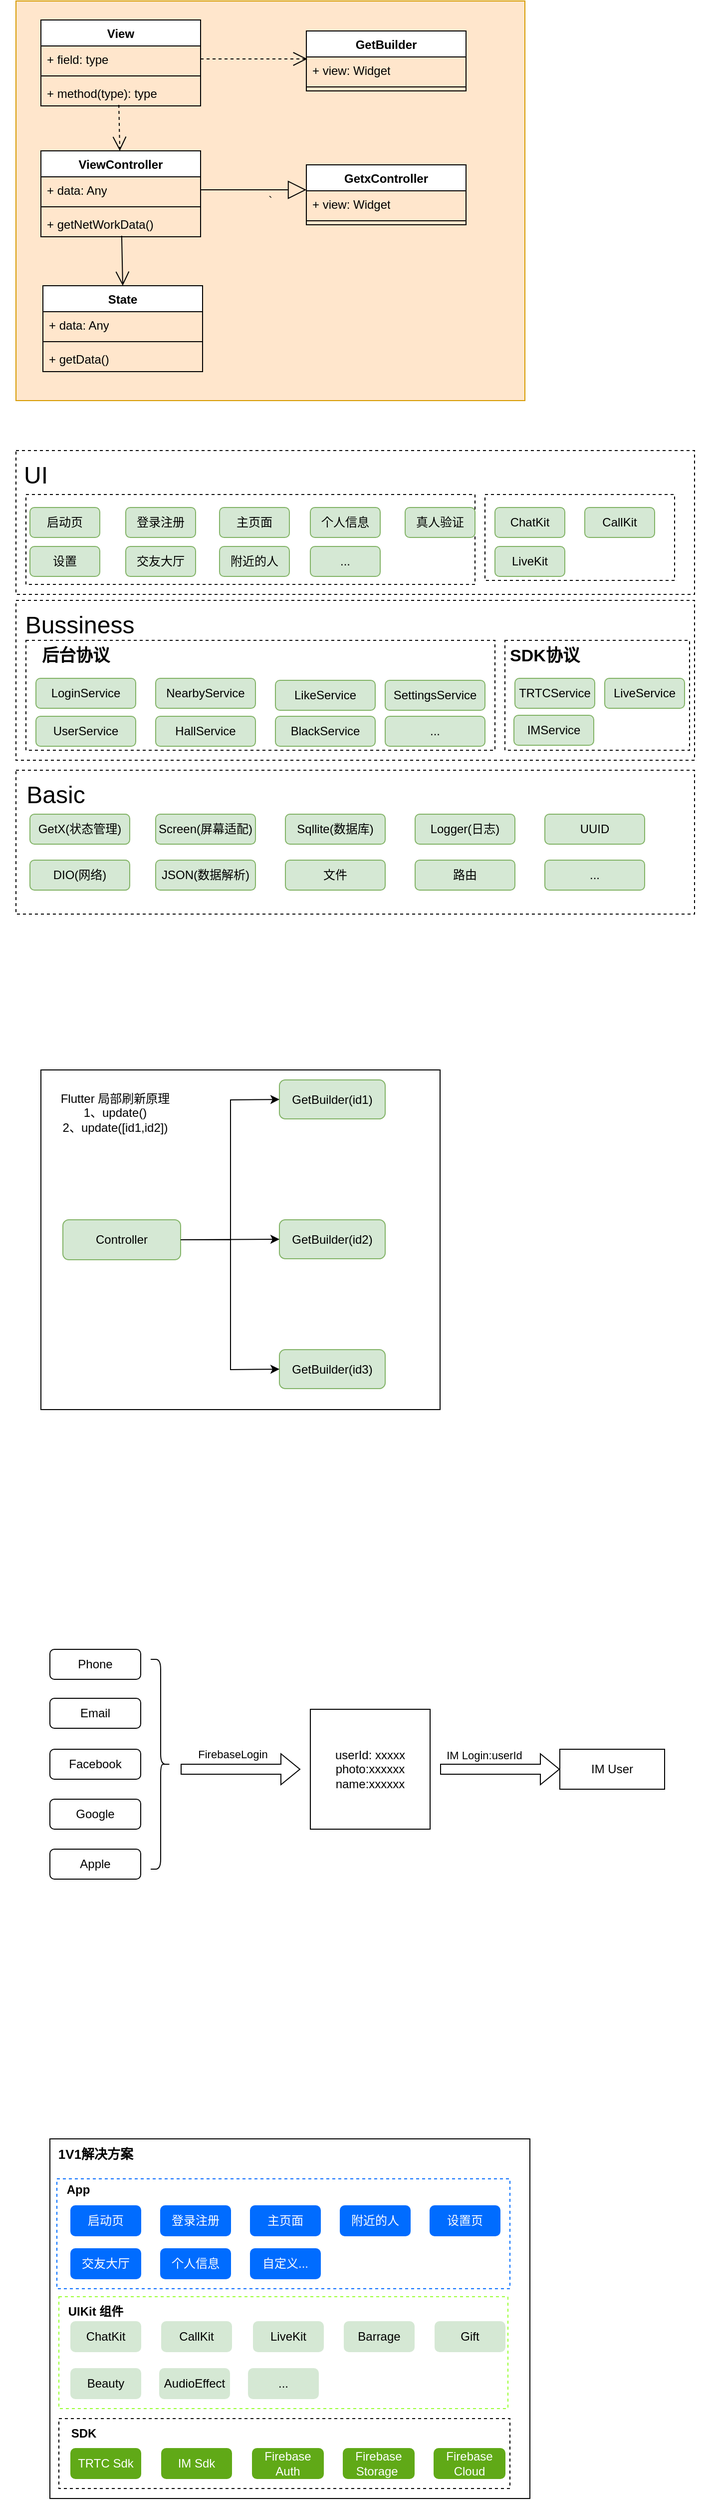 <mxfile version="24.0.7" type="github">
  <diagram name="第 1 页" id="dYHV9aIYxCr4mEEWxF15">
    <mxGraphModel dx="1221" dy="690" grid="1" gridSize="10" guides="1" tooltips="1" connect="1" arrows="1" fold="1" page="1" pageScale="1" pageWidth="827" pageHeight="1169" math="0" shadow="0">
      <root>
        <mxCell id="0" />
        <mxCell id="1" parent="0" />
        <mxCell id="099KRjCiuQgZv5K5y3jV-26" value="" style="rounded=0;whiteSpace=wrap;html=1;" vertex="1" parent="1">
          <mxGeometry x="89" y="2180" width="481" height="360" as="geometry" />
        </mxCell>
        <mxCell id="SYM0E-HI75lIcBUhI_Ia-8" value="" style="rounded=0;whiteSpace=wrap;html=1;" parent="1" vertex="1">
          <mxGeometry x="80" y="1110" width="400" height="340" as="geometry" />
        </mxCell>
        <mxCell id="zcVQtKgX9UZjlDBAPDre-44" value="`" style="rounded=0;whiteSpace=wrap;html=1;fillColor=#ffe6cc;strokeColor=#d79b00;" parent="1" vertex="1">
          <mxGeometry x="55" y="40" width="510" height="400" as="geometry" />
        </mxCell>
        <mxCell id="zcVQtKgX9UZjlDBAPDre-45" value="View" style="swimlane;fontStyle=1;align=center;verticalAlign=top;childLayout=stackLayout;horizontal=1;startSize=26;horizontalStack=0;resizeParent=1;resizeParentMax=0;resizeLast=0;collapsible=1;marginBottom=0;whiteSpace=wrap;html=1;" parent="1" vertex="1">
          <mxGeometry x="80" y="59" width="160" height="86" as="geometry" />
        </mxCell>
        <mxCell id="zcVQtKgX9UZjlDBAPDre-46" value="+ field: type" style="text;strokeColor=none;fillColor=none;align=left;verticalAlign=top;spacingLeft=4;spacingRight=4;overflow=hidden;rotatable=0;points=[[0,0.5],[1,0.5]];portConstraint=eastwest;whiteSpace=wrap;html=1;" parent="zcVQtKgX9UZjlDBAPDre-45" vertex="1">
          <mxGeometry y="26" width="160" height="26" as="geometry" />
        </mxCell>
        <mxCell id="zcVQtKgX9UZjlDBAPDre-47" value="" style="line;strokeWidth=1;fillColor=none;align=left;verticalAlign=middle;spacingTop=-1;spacingLeft=3;spacingRight=3;rotatable=0;labelPosition=right;points=[];portConstraint=eastwest;strokeColor=inherit;" parent="zcVQtKgX9UZjlDBAPDre-45" vertex="1">
          <mxGeometry y="52" width="160" height="8" as="geometry" />
        </mxCell>
        <mxCell id="zcVQtKgX9UZjlDBAPDre-48" value="+ method(type): type" style="text;strokeColor=none;fillColor=none;align=left;verticalAlign=top;spacingLeft=4;spacingRight=4;overflow=hidden;rotatable=0;points=[[0,0.5],[1,0.5]];portConstraint=eastwest;whiteSpace=wrap;html=1;" parent="zcVQtKgX9UZjlDBAPDre-45" vertex="1">
          <mxGeometry y="60" width="160" height="26" as="geometry" />
        </mxCell>
        <mxCell id="zcVQtKgX9UZjlDBAPDre-49" value="ViewController" style="swimlane;fontStyle=1;align=center;verticalAlign=top;childLayout=stackLayout;horizontal=1;startSize=26;horizontalStack=0;resizeParent=1;resizeParentMax=0;resizeLast=0;collapsible=1;marginBottom=0;whiteSpace=wrap;html=1;" parent="1" vertex="1">
          <mxGeometry x="80" y="190" width="160" height="86" as="geometry" />
        </mxCell>
        <mxCell id="zcVQtKgX9UZjlDBAPDre-50" value="+ data: Any" style="text;strokeColor=none;fillColor=none;align=left;verticalAlign=top;spacingLeft=4;spacingRight=4;overflow=hidden;rotatable=0;points=[[0,0.5],[1,0.5]];portConstraint=eastwest;whiteSpace=wrap;html=1;" parent="zcVQtKgX9UZjlDBAPDre-49" vertex="1">
          <mxGeometry y="26" width="160" height="26" as="geometry" />
        </mxCell>
        <mxCell id="zcVQtKgX9UZjlDBAPDre-51" value="" style="line;strokeWidth=1;fillColor=none;align=left;verticalAlign=middle;spacingTop=-1;spacingLeft=3;spacingRight=3;rotatable=0;labelPosition=right;points=[];portConstraint=eastwest;strokeColor=inherit;" parent="zcVQtKgX9UZjlDBAPDre-49" vertex="1">
          <mxGeometry y="52" width="160" height="8" as="geometry" />
        </mxCell>
        <mxCell id="zcVQtKgX9UZjlDBAPDre-52" value="+ getNetWorkData()" style="text;strokeColor=none;fillColor=none;align=left;verticalAlign=top;spacingLeft=4;spacingRight=4;overflow=hidden;rotatable=0;points=[[0,0.5],[1,0.5]];portConstraint=eastwest;whiteSpace=wrap;html=1;" parent="zcVQtKgX9UZjlDBAPDre-49" vertex="1">
          <mxGeometry y="60" width="160" height="26" as="geometry" />
        </mxCell>
        <mxCell id="zcVQtKgX9UZjlDBAPDre-62" value="" style="endArrow=block;endSize=16;endFill=0;html=1;rounded=0;exitX=1;exitY=0.5;exitDx=0;exitDy=0;entryX=0;entryY=-0.038;entryDx=0;entryDy=0;entryPerimeter=0;" parent="1" source="zcVQtKgX9UZjlDBAPDre-50" target="zcVQtKgX9UZjlDBAPDre-68" edge="1">
          <mxGeometry width="160" relative="1" as="geometry">
            <mxPoint x="166" y="210" as="sourcePoint" />
            <mxPoint x="351.04" y="228.012" as="targetPoint" />
          </mxGeometry>
        </mxCell>
        <mxCell id="zcVQtKgX9UZjlDBAPDre-63" value="" style="endArrow=open;endSize=12;dashed=1;html=1;rounded=0;exitX=1;exitY=0.5;exitDx=0;exitDy=0;entryX=0.006;entryY=0.077;entryDx=0;entryDy=0;entryPerimeter=0;" parent="1" source="zcVQtKgX9UZjlDBAPDre-46" target="zcVQtKgX9UZjlDBAPDre-65" edge="1">
          <mxGeometry width="160" relative="1" as="geometry">
            <mxPoint x="216" y="220" as="sourcePoint" />
            <mxPoint x="346" y="100" as="targetPoint" />
          </mxGeometry>
        </mxCell>
        <mxCell id="zcVQtKgX9UZjlDBAPDre-64" value="GetBuilder" style="swimlane;fontStyle=1;align=center;verticalAlign=top;childLayout=stackLayout;horizontal=1;startSize=26;horizontalStack=0;resizeParent=1;resizeParentMax=0;resizeLast=0;collapsible=1;marginBottom=0;whiteSpace=wrap;html=1;" parent="1" vertex="1">
          <mxGeometry x="346" y="70" width="160" height="60" as="geometry" />
        </mxCell>
        <mxCell id="zcVQtKgX9UZjlDBAPDre-65" value="+ view: Widget" style="text;strokeColor=none;fillColor=none;align=left;verticalAlign=top;spacingLeft=4;spacingRight=4;overflow=hidden;rotatable=0;points=[[0,0.5],[1,0.5]];portConstraint=eastwest;whiteSpace=wrap;html=1;" parent="zcVQtKgX9UZjlDBAPDre-64" vertex="1">
          <mxGeometry y="26" width="160" height="26" as="geometry" />
        </mxCell>
        <mxCell id="zcVQtKgX9UZjlDBAPDre-66" value="" style="line;strokeWidth=1;fillColor=none;align=left;verticalAlign=middle;spacingTop=-1;spacingLeft=3;spacingRight=3;rotatable=0;labelPosition=right;points=[];portConstraint=eastwest;strokeColor=inherit;" parent="zcVQtKgX9UZjlDBAPDre-64" vertex="1">
          <mxGeometry y="52" width="160" height="8" as="geometry" />
        </mxCell>
        <mxCell id="zcVQtKgX9UZjlDBAPDre-67" value="GetxController" style="swimlane;fontStyle=1;align=center;verticalAlign=top;childLayout=stackLayout;horizontal=1;startSize=26;horizontalStack=0;resizeParent=1;resizeParentMax=0;resizeLast=0;collapsible=1;marginBottom=0;whiteSpace=wrap;html=1;" parent="1" vertex="1">
          <mxGeometry x="346" y="204" width="160" height="60" as="geometry" />
        </mxCell>
        <mxCell id="zcVQtKgX9UZjlDBAPDre-68" value="+ view: Widget" style="text;strokeColor=none;fillColor=none;align=left;verticalAlign=top;spacingLeft=4;spacingRight=4;overflow=hidden;rotatable=0;points=[[0,0.5],[1,0.5]];portConstraint=eastwest;whiteSpace=wrap;html=1;" parent="zcVQtKgX9UZjlDBAPDre-67" vertex="1">
          <mxGeometry y="26" width="160" height="26" as="geometry" />
        </mxCell>
        <mxCell id="zcVQtKgX9UZjlDBAPDre-69" value="" style="line;strokeWidth=1;fillColor=none;align=left;verticalAlign=middle;spacingTop=-1;spacingLeft=3;spacingRight=3;rotatable=0;labelPosition=right;points=[];portConstraint=eastwest;strokeColor=inherit;" parent="zcVQtKgX9UZjlDBAPDre-67" vertex="1">
          <mxGeometry y="52" width="160" height="8" as="geometry" />
        </mxCell>
        <mxCell id="zcVQtKgX9UZjlDBAPDre-85" value="" style="endArrow=open;endSize=12;dashed=1;html=1;rounded=0;exitX=0.488;exitY=0.962;exitDx=0;exitDy=0;exitPerimeter=0;" parent="1" source="zcVQtKgX9UZjlDBAPDre-48" target="zcVQtKgX9UZjlDBAPDre-49" edge="1">
          <mxGeometry width="160" relative="1" as="geometry">
            <mxPoint x="426" y="130" as="sourcePoint" />
            <mxPoint x="426" y="204" as="targetPoint" />
          </mxGeometry>
        </mxCell>
        <mxCell id="zcVQtKgX9UZjlDBAPDre-87" value="State" style="swimlane;fontStyle=1;align=center;verticalAlign=top;childLayout=stackLayout;horizontal=1;startSize=26;horizontalStack=0;resizeParent=1;resizeParentMax=0;resizeLast=0;collapsible=1;marginBottom=0;whiteSpace=wrap;html=1;" parent="1" vertex="1">
          <mxGeometry x="82" y="325" width="160" height="86" as="geometry" />
        </mxCell>
        <mxCell id="zcVQtKgX9UZjlDBAPDre-88" value="+ data: Any" style="text;strokeColor=none;fillColor=none;align=left;verticalAlign=top;spacingLeft=4;spacingRight=4;overflow=hidden;rotatable=0;points=[[0,0.5],[1,0.5]];portConstraint=eastwest;whiteSpace=wrap;html=1;" parent="zcVQtKgX9UZjlDBAPDre-87" vertex="1">
          <mxGeometry y="26" width="160" height="26" as="geometry" />
        </mxCell>
        <mxCell id="zcVQtKgX9UZjlDBAPDre-89" value="" style="line;strokeWidth=1;fillColor=none;align=left;verticalAlign=middle;spacingTop=-1;spacingLeft=3;spacingRight=3;rotatable=0;labelPosition=right;points=[];portConstraint=eastwest;strokeColor=inherit;" parent="zcVQtKgX9UZjlDBAPDre-87" vertex="1">
          <mxGeometry y="52" width="160" height="8" as="geometry" />
        </mxCell>
        <mxCell id="zcVQtKgX9UZjlDBAPDre-90" value="+ getData()" style="text;strokeColor=none;fillColor=none;align=left;verticalAlign=top;spacingLeft=4;spacingRight=4;overflow=hidden;rotatable=0;points=[[0,0.5],[1,0.5]];portConstraint=eastwest;whiteSpace=wrap;html=1;" parent="zcVQtKgX9UZjlDBAPDre-87" vertex="1">
          <mxGeometry y="60" width="160" height="26" as="geometry" />
        </mxCell>
        <mxCell id="zcVQtKgX9UZjlDBAPDre-91" value="" style="endArrow=open;endFill=1;endSize=12;html=1;rounded=0;entryX=0.5;entryY=0;entryDx=0;entryDy=0;exitX=0.506;exitY=0.962;exitDx=0;exitDy=0;exitPerimeter=0;" parent="1" source="zcVQtKgX9UZjlDBAPDre-52" target="zcVQtKgX9UZjlDBAPDre-87" edge="1">
          <mxGeometry width="160" relative="1" as="geometry">
            <mxPoint x="156" y="270" as="sourcePoint" />
            <mxPoint x="486" y="310" as="targetPoint" />
          </mxGeometry>
        </mxCell>
        <mxCell id="TLJ9EzLj0LAoUCGloaJC-1" value="" style="rounded=0;whiteSpace=wrap;html=1;dashed=1;strokeColor=#FFFFFF;" parent="1" vertex="1">
          <mxGeometry x="40" y="465" width="710" height="510" as="geometry" />
        </mxCell>
        <mxCell id="TLJ9EzLj0LAoUCGloaJC-3" value="" style="rounded=0;whiteSpace=wrap;html=1;dashed=1;" parent="1" vertex="1">
          <mxGeometry x="55" y="810" width="680" height="144" as="geometry" />
        </mxCell>
        <mxCell id="TLJ9EzLj0LAoUCGloaJC-4" value="&lt;font style=&quot;font-size: 24px;&quot;&gt;Basic&lt;/font&gt;" style="text;html=1;strokeColor=none;fillColor=none;align=center;verticalAlign=middle;whiteSpace=wrap;rounded=0;" parent="1" vertex="1">
          <mxGeometry x="65" y="820" width="60" height="30" as="geometry" />
        </mxCell>
        <mxCell id="TLJ9EzLj0LAoUCGloaJC-6" value="" style="rounded=0;whiteSpace=wrap;html=1;dashed=1;" parent="1" vertex="1">
          <mxGeometry x="55" y="640" width="680" height="160" as="geometry" />
        </mxCell>
        <mxCell id="TLJ9EzLj0LAoUCGloaJC-7" value="&lt;font style=&quot;font-size: 24px;&quot;&gt;Bussiness&lt;/font&gt;" style="text;html=1;strokeColor=none;fillColor=none;align=center;verticalAlign=middle;whiteSpace=wrap;rounded=0;" parent="1" vertex="1">
          <mxGeometry x="89" y="650" width="60" height="30" as="geometry" />
        </mxCell>
        <mxCell id="TLJ9EzLj0LAoUCGloaJC-8" value="" style="rounded=0;whiteSpace=wrap;html=1;dashed=1;" parent="1" vertex="1">
          <mxGeometry x="55" y="490" width="680" height="144" as="geometry" />
        </mxCell>
        <mxCell id="TLJ9EzLj0LAoUCGloaJC-10" value="&lt;font style=&quot;font-size: 24px;&quot;&gt;UI&lt;/font&gt;" style="text;html=1;strokeColor=none;fillColor=none;align=center;verticalAlign=middle;whiteSpace=wrap;rounded=0;" parent="1" vertex="1">
          <mxGeometry x="45" y="500" width="60" height="30" as="geometry" />
        </mxCell>
        <mxCell id="TLJ9EzLj0LAoUCGloaJC-12" value="GetX(状态管理)" style="rounded=1;whiteSpace=wrap;html=1;fillColor=#d5e8d4;strokeColor=#82b366;" parent="1" vertex="1">
          <mxGeometry x="69" y="854" width="100" height="30" as="geometry" />
        </mxCell>
        <mxCell id="TLJ9EzLj0LAoUCGloaJC-13" value="DIO(网络)" style="rounded=1;whiteSpace=wrap;html=1;fillColor=#d5e8d4;strokeColor=#82b366;" parent="1" vertex="1">
          <mxGeometry x="69" y="900" width="100" height="30" as="geometry" />
        </mxCell>
        <mxCell id="TLJ9EzLj0LAoUCGloaJC-14" value="JSON(数据解析)" style="rounded=1;whiteSpace=wrap;html=1;fillColor=#d5e8d4;strokeColor=#82b366;" parent="1" vertex="1">
          <mxGeometry x="195" y="900" width="100" height="30" as="geometry" />
        </mxCell>
        <mxCell id="TLJ9EzLj0LAoUCGloaJC-15" value="Screen(屏幕适配)" style="rounded=1;whiteSpace=wrap;html=1;fillColor=#d5e8d4;strokeColor=#82b366;" parent="1" vertex="1">
          <mxGeometry x="195" y="854" width="100" height="30" as="geometry" />
        </mxCell>
        <mxCell id="TLJ9EzLj0LAoUCGloaJC-16" value="" style="rounded=0;whiteSpace=wrap;html=1;dashed=1;" parent="1" vertex="1">
          <mxGeometry x="65" y="534" width="450" height="90" as="geometry" />
        </mxCell>
        <mxCell id="TLJ9EzLj0LAoUCGloaJC-17" value="" style="rounded=0;whiteSpace=wrap;html=1;dashed=1;" parent="1" vertex="1">
          <mxGeometry x="525" y="534" width="190" height="86" as="geometry" />
        </mxCell>
        <mxCell id="TLJ9EzLj0LAoUCGloaJC-18" value="文件" style="rounded=1;whiteSpace=wrap;html=1;fillColor=#d5e8d4;strokeColor=#82b366;" parent="1" vertex="1">
          <mxGeometry x="325" y="900" width="100" height="30" as="geometry" />
        </mxCell>
        <mxCell id="TLJ9EzLj0LAoUCGloaJC-19" value="Sqllite(数据库)" style="rounded=1;whiteSpace=wrap;html=1;fillColor=#d5e8d4;strokeColor=#82b366;" parent="1" vertex="1">
          <mxGeometry x="325" y="854" width="100" height="30" as="geometry" />
        </mxCell>
        <mxCell id="TLJ9EzLj0LAoUCGloaJC-20" value="Logger(日志)" style="rounded=1;whiteSpace=wrap;html=1;fillColor=#d5e8d4;strokeColor=#82b366;" parent="1" vertex="1">
          <mxGeometry x="455" y="854" width="100" height="30" as="geometry" />
        </mxCell>
        <mxCell id="TLJ9EzLj0LAoUCGloaJC-23" value="路由" style="rounded=1;whiteSpace=wrap;html=1;fillColor=#d5e8d4;strokeColor=#82b366;" parent="1" vertex="1">
          <mxGeometry x="455" y="900" width="100" height="30" as="geometry" />
        </mxCell>
        <mxCell id="TLJ9EzLj0LAoUCGloaJC-24" value="UUID" style="rounded=1;whiteSpace=wrap;html=1;fillColor=#d5e8d4;strokeColor=#82b366;" parent="1" vertex="1">
          <mxGeometry x="585" y="854" width="100" height="30" as="geometry" />
        </mxCell>
        <mxCell id="TLJ9EzLj0LAoUCGloaJC-25" value="..." style="rounded=1;whiteSpace=wrap;html=1;fillColor=#d5e8d4;strokeColor=#82b366;" parent="1" vertex="1">
          <mxGeometry x="585" y="900" width="100" height="30" as="geometry" />
        </mxCell>
        <mxCell id="TLJ9EzLj0LAoUCGloaJC-29" value="" style="rounded=0;whiteSpace=wrap;html=1;dashed=1;" parent="1" vertex="1">
          <mxGeometry x="65" y="680" width="470" height="110" as="geometry" />
        </mxCell>
        <mxCell id="TLJ9EzLj0LAoUCGloaJC-26" value="LoginService" style="rounded=1;whiteSpace=wrap;html=1;fillColor=#d5e8d4;strokeColor=#82b366;" parent="1" vertex="1">
          <mxGeometry x="75" y="718" width="100" height="30" as="geometry" />
        </mxCell>
        <mxCell id="TLJ9EzLj0LAoUCGloaJC-27" value="UserService" style="rounded=1;whiteSpace=wrap;html=1;fillColor=#d5e8d4;strokeColor=#82b366;" parent="1" vertex="1">
          <mxGeometry x="75" y="756" width="100" height="30" as="geometry" />
        </mxCell>
        <mxCell id="TLJ9EzLj0LAoUCGloaJC-28" value="NearbyService" style="rounded=1;whiteSpace=wrap;html=1;fillColor=#d5e8d4;strokeColor=#82b366;" parent="1" vertex="1">
          <mxGeometry x="195" y="718" width="100" height="30" as="geometry" />
        </mxCell>
        <mxCell id="TLJ9EzLj0LAoUCGloaJC-30" value="&lt;span style=&quot;font-size: 17px;&quot;&gt;后台协议&lt;/span&gt;" style="text;html=1;strokeColor=none;fillColor=none;align=center;verticalAlign=middle;whiteSpace=wrap;rounded=0;fontSize=17;fontStyle=1" parent="1" vertex="1">
          <mxGeometry x="65" y="681" width="100" height="30" as="geometry" />
        </mxCell>
        <mxCell id="TLJ9EzLj0LAoUCGloaJC-32" value="HallService" style="rounded=1;whiteSpace=wrap;html=1;fillColor=#d5e8d4;strokeColor=#82b366;" parent="1" vertex="1">
          <mxGeometry x="195" y="756" width="100" height="30" as="geometry" />
        </mxCell>
        <mxCell id="TLJ9EzLj0LAoUCGloaJC-33" value="LikeService" style="rounded=1;whiteSpace=wrap;html=1;fillColor=#d5e8d4;strokeColor=#82b366;" parent="1" vertex="1">
          <mxGeometry x="315" y="720" width="100" height="30" as="geometry" />
        </mxCell>
        <mxCell id="TLJ9EzLj0LAoUCGloaJC-34" value="BlackService" style="rounded=1;whiteSpace=wrap;html=1;fillColor=#d5e8d4;strokeColor=#82b366;" parent="1" vertex="1">
          <mxGeometry x="315" y="756" width="100" height="30" as="geometry" />
        </mxCell>
        <mxCell id="TLJ9EzLj0LAoUCGloaJC-35" value="SettingsService" style="rounded=1;whiteSpace=wrap;html=1;fillColor=#d5e8d4;strokeColor=#82b366;" parent="1" vertex="1">
          <mxGeometry x="425" y="720" width="100" height="30" as="geometry" />
        </mxCell>
        <mxCell id="TLJ9EzLj0LAoUCGloaJC-36" value="..." style="rounded=1;whiteSpace=wrap;html=1;fillColor=#d5e8d4;strokeColor=#82b366;" parent="1" vertex="1">
          <mxGeometry x="425" y="756" width="100" height="30" as="geometry" />
        </mxCell>
        <mxCell id="TLJ9EzLj0LAoUCGloaJC-37" value="" style="rounded=0;whiteSpace=wrap;html=1;dashed=1;" parent="1" vertex="1">
          <mxGeometry x="545" y="680" width="185" height="110" as="geometry" />
        </mxCell>
        <mxCell id="TLJ9EzLj0LAoUCGloaJC-41" value="TRTCService" style="rounded=1;whiteSpace=wrap;html=1;fillColor=#d5e8d4;strokeColor=#82b366;" parent="1" vertex="1">
          <mxGeometry x="555" y="718" width="80" height="30" as="geometry" />
        </mxCell>
        <mxCell id="TLJ9EzLj0LAoUCGloaJC-42" value="IMService" style="rounded=1;whiteSpace=wrap;html=1;fillColor=#d5e8d4;strokeColor=#82b366;" parent="1" vertex="1">
          <mxGeometry x="554" y="755" width="80" height="30" as="geometry" />
        </mxCell>
        <mxCell id="TLJ9EzLj0LAoUCGloaJC-44" value="LiveService" style="rounded=1;whiteSpace=wrap;html=1;fillColor=#d5e8d4;strokeColor=#82b366;" parent="1" vertex="1">
          <mxGeometry x="645" y="718" width="80" height="30" as="geometry" />
        </mxCell>
        <mxCell id="TLJ9EzLj0LAoUCGloaJC-45" value="&lt;span style=&quot;font-size: 17px;&quot;&gt;SDK协议&lt;/span&gt;" style="text;html=1;strokeColor=none;fillColor=none;align=center;verticalAlign=middle;whiteSpace=wrap;rounded=0;fontSize=17;fontStyle=1" parent="1" vertex="1">
          <mxGeometry x="535" y="681" width="100" height="30" as="geometry" />
        </mxCell>
        <mxCell id="TLJ9EzLj0LAoUCGloaJC-46" value="登录注册" style="rounded=1;whiteSpace=wrap;html=1;fillColor=#d5e8d4;strokeColor=#82b366;" parent="1" vertex="1">
          <mxGeometry x="165" y="547" width="70" height="30" as="geometry" />
        </mxCell>
        <mxCell id="TLJ9EzLj0LAoUCGloaJC-47" value="启动页" style="rounded=1;whiteSpace=wrap;html=1;fillColor=#d5e8d4;strokeColor=#82b366;" parent="1" vertex="1">
          <mxGeometry x="69" y="547" width="70" height="30" as="geometry" />
        </mxCell>
        <mxCell id="TLJ9EzLj0LAoUCGloaJC-48" value="个人信息" style="rounded=1;whiteSpace=wrap;html=1;fillColor=#d5e8d4;strokeColor=#82b366;" parent="1" vertex="1">
          <mxGeometry x="350" y="547" width="70" height="30" as="geometry" />
        </mxCell>
        <mxCell id="TLJ9EzLj0LAoUCGloaJC-49" value="设置" style="rounded=1;whiteSpace=wrap;html=1;fillColor=#d5e8d4;strokeColor=#82b366;" parent="1" vertex="1">
          <mxGeometry x="69" y="586" width="70" height="30" as="geometry" />
        </mxCell>
        <mxCell id="TLJ9EzLj0LAoUCGloaJC-50" value="交友大厅" style="rounded=1;whiteSpace=wrap;html=1;fillColor=#d5e8d4;strokeColor=#82b366;" parent="1" vertex="1">
          <mxGeometry x="165" y="586" width="70" height="30" as="geometry" />
        </mxCell>
        <mxCell id="TLJ9EzLj0LAoUCGloaJC-51" value="主页面" style="rounded=1;whiteSpace=wrap;html=1;fillColor=#d5e8d4;strokeColor=#82b366;" parent="1" vertex="1">
          <mxGeometry x="259" y="547" width="70" height="30" as="geometry" />
        </mxCell>
        <mxCell id="TLJ9EzLj0LAoUCGloaJC-53" value="附近的人" style="rounded=1;whiteSpace=wrap;html=1;fillColor=#d5e8d4;strokeColor=#82b366;" parent="1" vertex="1">
          <mxGeometry x="259" y="586" width="70" height="30" as="geometry" />
        </mxCell>
        <mxCell id="TLJ9EzLj0LAoUCGloaJC-54" value="真人验证" style="rounded=1;whiteSpace=wrap;html=1;fillColor=#d5e8d4;strokeColor=#82b366;" parent="1" vertex="1">
          <mxGeometry x="445" y="547" width="70" height="30" as="geometry" />
        </mxCell>
        <mxCell id="TLJ9EzLj0LAoUCGloaJC-55" value="..." style="rounded=1;whiteSpace=wrap;html=1;fillColor=#d5e8d4;strokeColor=#82b366;" parent="1" vertex="1">
          <mxGeometry x="350" y="586" width="70" height="30" as="geometry" />
        </mxCell>
        <mxCell id="TLJ9EzLj0LAoUCGloaJC-56" value="ChatKit" style="rounded=1;whiteSpace=wrap;html=1;fillColor=#d5e8d4;strokeColor=#82b366;" parent="1" vertex="1">
          <mxGeometry x="535" y="547" width="70" height="30" as="geometry" />
        </mxCell>
        <mxCell id="TLJ9EzLj0LAoUCGloaJC-57" value="CallKit" style="rounded=1;whiteSpace=wrap;html=1;fillColor=#d5e8d4;strokeColor=#82b366;" parent="1" vertex="1">
          <mxGeometry x="625" y="547" width="70" height="30" as="geometry" />
        </mxCell>
        <mxCell id="TLJ9EzLj0LAoUCGloaJC-59" value="LiveKit" style="rounded=1;whiteSpace=wrap;html=1;fillColor=#d5e8d4;strokeColor=#82b366;" parent="1" vertex="1">
          <mxGeometry x="535" y="586" width="70" height="30" as="geometry" />
        </mxCell>
        <mxCell id="SYM0E-HI75lIcBUhI_Ia-1" value="Controller" style="rounded=1;whiteSpace=wrap;html=1;fillColor=#d5e8d4;strokeColor=#82b366;" parent="1" vertex="1">
          <mxGeometry x="102" y="1260" width="118" height="40" as="geometry" />
        </mxCell>
        <mxCell id="SYM0E-HI75lIcBUhI_Ia-2" value="GetBuilder(id1)" style="rounded=1;whiteSpace=wrap;html=1;fillColor=#d5e8d4;strokeColor=#82b366;" parent="1" vertex="1">
          <mxGeometry x="319" y="1120" width="106" height="39" as="geometry" />
        </mxCell>
        <mxCell id="SYM0E-HI75lIcBUhI_Ia-3" value="GetBuilder(id2)" style="rounded=1;whiteSpace=wrap;html=1;fillColor=#d5e8d4;strokeColor=#82b366;" parent="1" vertex="1">
          <mxGeometry x="319" y="1260" width="106" height="39" as="geometry" />
        </mxCell>
        <mxCell id="SYM0E-HI75lIcBUhI_Ia-4" value="GetBuilder(id3)" style="rounded=1;whiteSpace=wrap;html=1;fillColor=#d5e8d4;strokeColor=#82b366;" parent="1" vertex="1">
          <mxGeometry x="319" y="1390" width="106" height="39" as="geometry" />
        </mxCell>
        <mxCell id="SYM0E-HI75lIcBUhI_Ia-5" value="" style="endArrow=classic;html=1;rounded=0;exitX=1;exitY=0.5;exitDx=0;exitDy=0;entryX=0;entryY=0.5;entryDx=0;entryDy=0;" parent="1" source="SYM0E-HI75lIcBUhI_Ia-1" target="SYM0E-HI75lIcBUhI_Ia-3" edge="1">
          <mxGeometry width="50" height="50" relative="1" as="geometry">
            <mxPoint x="390" y="1430" as="sourcePoint" />
            <mxPoint x="440" y="1380" as="targetPoint" />
          </mxGeometry>
        </mxCell>
        <mxCell id="SYM0E-HI75lIcBUhI_Ia-6" value="" style="endArrow=classic;html=1;rounded=0;exitX=1;exitY=0.5;exitDx=0;exitDy=0;entryX=0;entryY=0.5;entryDx=0;entryDy=0;" parent="1" source="SYM0E-HI75lIcBUhI_Ia-1" target="SYM0E-HI75lIcBUhI_Ia-2" edge="1">
          <mxGeometry width="50" height="50" relative="1" as="geometry">
            <mxPoint x="390" y="1430" as="sourcePoint" />
            <mxPoint x="440" y="1380" as="targetPoint" />
            <Array as="points">
              <mxPoint x="270" y="1280" />
              <mxPoint x="270" y="1140" />
            </Array>
          </mxGeometry>
        </mxCell>
        <mxCell id="SYM0E-HI75lIcBUhI_Ia-7" value="" style="endArrow=classic;html=1;rounded=0;exitX=1;exitY=0.5;exitDx=0;exitDy=0;entryX=0;entryY=0.5;entryDx=0;entryDy=0;" parent="1" source="SYM0E-HI75lIcBUhI_Ia-1" target="SYM0E-HI75lIcBUhI_Ia-4" edge="1">
          <mxGeometry width="50" height="50" relative="1" as="geometry">
            <mxPoint x="390" y="1430" as="sourcePoint" />
            <mxPoint x="440" y="1380" as="targetPoint" />
            <Array as="points">
              <mxPoint x="270" y="1280" />
              <mxPoint x="270" y="1410" />
            </Array>
          </mxGeometry>
        </mxCell>
        <mxCell id="SYM0E-HI75lIcBUhI_Ia-9" value="Flutter 局部刷新原理&lt;br&gt;1、update()&lt;br&gt;2、update([id1,id2])" style="text;html=1;strokeColor=none;fillColor=none;align=center;verticalAlign=middle;whiteSpace=wrap;rounded=0;" parent="1" vertex="1">
          <mxGeometry x="82" y="1120" width="145" height="65.5" as="geometry" />
        </mxCell>
        <mxCell id="neQ2aIgq4aiJoQgR_U-S-2" value="Phone" style="rounded=1;whiteSpace=wrap;html=1;" parent="1" vertex="1">
          <mxGeometry x="89" y="1690" width="91" height="30" as="geometry" />
        </mxCell>
        <mxCell id="neQ2aIgq4aiJoQgR_U-S-3" value="Email" style="rounded=1;whiteSpace=wrap;html=1;" parent="1" vertex="1">
          <mxGeometry x="89" y="1739" width="91" height="30" as="geometry" />
        </mxCell>
        <mxCell id="neQ2aIgq4aiJoQgR_U-S-4" value="Facebook" style="rounded=1;whiteSpace=wrap;html=1;" parent="1" vertex="1">
          <mxGeometry x="89" y="1790" width="91" height="30" as="geometry" />
        </mxCell>
        <mxCell id="neQ2aIgq4aiJoQgR_U-S-5" value="Google" style="rounded=1;whiteSpace=wrap;html=1;" parent="1" vertex="1">
          <mxGeometry x="89" y="1840" width="91" height="30" as="geometry" />
        </mxCell>
        <mxCell id="neQ2aIgq4aiJoQgR_U-S-6" value="Apple" style="rounded=1;whiteSpace=wrap;html=1;" parent="1" vertex="1">
          <mxGeometry x="89" y="1890" width="91" height="30" as="geometry" />
        </mxCell>
        <mxCell id="neQ2aIgq4aiJoQgR_U-S-8" value="" style="shape=curlyBracket;whiteSpace=wrap;html=1;rounded=1;flipH=1;labelPosition=right;verticalLabelPosition=middle;align=left;verticalAlign=middle;" parent="1" vertex="1">
          <mxGeometry x="190" y="1700" width="20" height="210" as="geometry" />
        </mxCell>
        <mxCell id="neQ2aIgq4aiJoQgR_U-S-11" value="" style="shape=flexArrow;endArrow=classic;html=1;rounded=0;" parent="1" edge="1">
          <mxGeometry width="50" height="50" relative="1" as="geometry">
            <mxPoint x="220" y="1810" as="sourcePoint" />
            <mxPoint x="340" y="1810" as="targetPoint" />
          </mxGeometry>
        </mxCell>
        <mxCell id="neQ2aIgq4aiJoQgR_U-S-12" value="FirebaseLogin" style="edgeLabel;html=1;align=center;verticalAlign=middle;resizable=0;points=[];" parent="neQ2aIgq4aiJoQgR_U-S-11" vertex="1" connectable="0">
          <mxGeometry x="-0.05" y="-2" relative="1" as="geometry">
            <mxPoint x="-5" y="-17" as="offset" />
          </mxGeometry>
        </mxCell>
        <mxCell id="neQ2aIgq4aiJoQgR_U-S-13" value="userId: xxxxx&lt;br&gt;photo:xxxxxx&lt;br&gt;name:xxxxxx" style="rounded=0;whiteSpace=wrap;html=1;" parent="1" vertex="1">
          <mxGeometry x="350" y="1750" width="120" height="120" as="geometry" />
        </mxCell>
        <mxCell id="neQ2aIgq4aiJoQgR_U-S-14" value="" style="shape=flexArrow;endArrow=classic;html=1;rounded=0;entryX=0;entryY=0.5;entryDx=0;entryDy=0;" parent="1" target="neQ2aIgq4aiJoQgR_U-S-16" edge="1">
          <mxGeometry width="50" height="50" relative="1" as="geometry">
            <mxPoint x="480" y="1810" as="sourcePoint" />
            <mxPoint x="580" y="1810" as="targetPoint" />
          </mxGeometry>
        </mxCell>
        <mxCell id="neQ2aIgq4aiJoQgR_U-S-15" value="IM Login:userId" style="edgeLabel;html=1;align=center;verticalAlign=middle;resizable=0;points=[];" parent="neQ2aIgq4aiJoQgR_U-S-14" vertex="1" connectable="0">
          <mxGeometry x="-0.412" y="-1" relative="1" as="geometry">
            <mxPoint x="8" y="-15" as="offset" />
          </mxGeometry>
        </mxCell>
        <mxCell id="neQ2aIgq4aiJoQgR_U-S-16" value="IM User" style="rounded=0;whiteSpace=wrap;html=1;" parent="1" vertex="1">
          <mxGeometry x="600" y="1790" width="105" height="40" as="geometry" />
        </mxCell>
        <mxCell id="099KRjCiuQgZv5K5y3jV-2" value="" style="rounded=0;whiteSpace=wrap;html=1;dashed=1;strokeColor=#006CFF;" vertex="1" parent="1">
          <mxGeometry x="96" y="2220" width="454" height="110" as="geometry" />
        </mxCell>
        <mxCell id="099KRjCiuQgZv5K5y3jV-3" value="" style="rounded=0;whiteSpace=wrap;html=1;dashed=1;strokeColor=#99FF33;" vertex="1" parent="1">
          <mxGeometry x="98" y="2338" width="450" height="112" as="geometry" />
        </mxCell>
        <mxCell id="099KRjCiuQgZv5K5y3jV-10" value="&lt;font color=&quot;#ffffff&quot;&gt;附近的人&lt;/font&gt;" style="rounded=1;whiteSpace=wrap;html=1;fillColor=#006CFF;strokeColor=#006CFF;flipV=1;" vertex="1" parent="1">
          <mxGeometry x="380" y="2247" width="70" height="30" as="geometry" />
        </mxCell>
        <mxCell id="099KRjCiuQgZv5K5y3jV-13" value="ChatKit" style="rounded=1;whiteSpace=wrap;html=1;fillColor=#D5E8D4;strokeColor=#D5E8D4;" vertex="1" parent="1">
          <mxGeometry x="110" y="2363" width="70" height="30" as="geometry" />
        </mxCell>
        <mxCell id="099KRjCiuQgZv5K5y3jV-14" value="CallKit" style="rounded=1;whiteSpace=wrap;html=1;fillColor=#d5e8d4;strokeColor=#D5E8D4;" vertex="1" parent="1">
          <mxGeometry x="201" y="2363" width="70" height="30" as="geometry" />
        </mxCell>
        <mxCell id="099KRjCiuQgZv5K5y3jV-15" value="LiveKit" style="rounded=1;whiteSpace=wrap;html=1;fillColor=#d5e8d4;strokeColor=#D5E8D4;" vertex="1" parent="1">
          <mxGeometry x="293" y="2363" width="70" height="30" as="geometry" />
        </mxCell>
        <mxCell id="099KRjCiuQgZv5K5y3jV-18" value="Barrage" style="rounded=1;whiteSpace=wrap;html=1;fillColor=#d5e8d4;strokeColor=#D5E8D4;" vertex="1" parent="1">
          <mxGeometry x="384" y="2363" width="70" height="30" as="geometry" />
        </mxCell>
        <mxCell id="099KRjCiuQgZv5K5y3jV-20" value="Gift" style="rounded=1;whiteSpace=wrap;html=1;fillColor=#d5e8d4;strokeColor=#D5E8D4;" vertex="1" parent="1">
          <mxGeometry x="475" y="2363" width="70" height="30" as="geometry" />
        </mxCell>
        <mxCell id="099KRjCiuQgZv5K5y3jV-22" value="Beauty" style="rounded=1;whiteSpace=wrap;html=1;fillColor=#d5e8d4;strokeColor=#D5E8D4;" vertex="1" parent="1">
          <mxGeometry x="110" y="2410" width="70" height="30" as="geometry" />
        </mxCell>
        <mxCell id="099KRjCiuQgZv5K5y3jV-25" value="&lt;font style=&quot;font-size: 13px;&quot;&gt;&lt;b&gt;1V1解决方案&lt;/b&gt;&lt;/font&gt;" style="text;html=1;align=center;verticalAlign=middle;whiteSpace=wrap;rounded=0;strokeWidth=2;" vertex="1" parent="1">
          <mxGeometry x="93" y="2180" width="84" height="30" as="geometry" />
        </mxCell>
        <mxCell id="099KRjCiuQgZv5K5y3jV-27" value="&lt;b&gt;App&lt;/b&gt;" style="text;html=1;align=center;verticalAlign=middle;whiteSpace=wrap;rounded=0;" vertex="1" parent="1">
          <mxGeometry x="80" y="2214" width="75" height="33" as="geometry" />
        </mxCell>
        <mxCell id="099KRjCiuQgZv5K5y3jV-29" value="&lt;b&gt;UIKit 组件&lt;/b&gt;" style="text;html=1;align=center;verticalAlign=middle;whiteSpace=wrap;rounded=0;" vertex="1" parent="1">
          <mxGeometry x="105" y="2338" width="60" height="30" as="geometry" />
        </mxCell>
        <mxCell id="099KRjCiuQgZv5K5y3jV-31" value="AudioEffect" style="rounded=1;whiteSpace=wrap;html=1;fillColor=#d5e8d4;strokeColor=#D5E8D4;" vertex="1" parent="1">
          <mxGeometry x="199" y="2410" width="70" height="30" as="geometry" />
        </mxCell>
        <mxCell id="099KRjCiuQgZv5K5y3jV-32" value="..." style="rounded=1;whiteSpace=wrap;html=1;fillColor=#d5e8d4;strokeColor=#D5E8D4;" vertex="1" parent="1">
          <mxGeometry x="288" y="2410" width="70" height="30" as="geometry" />
        </mxCell>
        <mxCell id="099KRjCiuQgZv5K5y3jV-33" value="" style="rounded=0;whiteSpace=wrap;html=1;dashed=1;" vertex="1" parent="1">
          <mxGeometry x="98" y="2460" width="452" height="70" as="geometry" />
        </mxCell>
        <mxCell id="099KRjCiuQgZv5K5y3jV-34" value="TRTC Sdk" style="rounded=1;whiteSpace=wrap;html=1;fillColor=#60a917;strokeColor=#60A917;fontColor=#ffffff;" vertex="1" parent="1">
          <mxGeometry x="110" y="2490" width="70" height="30" as="geometry" />
        </mxCell>
        <mxCell id="099KRjCiuQgZv5K5y3jV-35" value="IM Sdk" style="rounded=1;whiteSpace=wrap;html=1;fillColor=#60a917;strokeColor=#60A917;fontColor=#ffffff;" vertex="1" parent="1">
          <mxGeometry x="201" y="2490" width="70" height="30" as="geometry" />
        </mxCell>
        <mxCell id="099KRjCiuQgZv5K5y3jV-37" value="SDK" style="text;html=1;align=center;verticalAlign=middle;whiteSpace=wrap;rounded=0;fontStyle=1" vertex="1" parent="1">
          <mxGeometry x="93" y="2460" width="60" height="30" as="geometry" />
        </mxCell>
        <mxCell id="099KRjCiuQgZv5K5y3jV-38" value="Firebase Auth" style="rounded=1;whiteSpace=wrap;html=1;fillColor=#60a917;strokeColor=#60A917;fontColor=#ffffff;" vertex="1" parent="1">
          <mxGeometry x="292" y="2490" width="71" height="30" as="geometry" />
        </mxCell>
        <mxCell id="099KRjCiuQgZv5K5y3jV-39" value="Firebase&lt;div&gt;Storage&amp;nbsp;&lt;/div&gt;" style="rounded=1;whiteSpace=wrap;html=1;fillColor=#60a917;strokeColor=#60A917;fontColor=#ffffff;" vertex="1" parent="1">
          <mxGeometry x="383" y="2490" width="71" height="30" as="geometry" />
        </mxCell>
        <mxCell id="099KRjCiuQgZv5K5y3jV-40" value="Firebase&lt;div&gt;&lt;/div&gt;&lt;div&gt;Cloud&lt;/div&gt;" style="rounded=1;whiteSpace=wrap;html=1;fillColor=#60a917;strokeColor=#60A917;fontColor=#ffffff;" vertex="1" parent="1">
          <mxGeometry x="474" y="2490" width="71" height="30" as="geometry" />
        </mxCell>
        <mxCell id="099KRjCiuQgZv5K5y3jV-42" value="&lt;font color=&quot;#ffffff&quot;&gt;设置页&lt;/font&gt;" style="rounded=1;whiteSpace=wrap;html=1;fillColor=#006CFF;strokeColor=#006CFF;flipV=1;" vertex="1" parent="1">
          <mxGeometry x="470" y="2247" width="70" height="30" as="geometry" />
        </mxCell>
        <mxCell id="099KRjCiuQgZv5K5y3jV-43" value="&lt;font color=&quot;#ffffff&quot;&gt;主页面&lt;/font&gt;" style="rounded=1;whiteSpace=wrap;html=1;fillColor=#006CFF;strokeColor=#006CFF;flipV=1;" vertex="1" parent="1">
          <mxGeometry x="290" y="2247" width="70" height="30" as="geometry" />
        </mxCell>
        <mxCell id="099KRjCiuQgZv5K5y3jV-44" value="&lt;font color=&quot;#ffffff&quot;&gt;启动页&lt;/font&gt;" style="rounded=1;whiteSpace=wrap;html=1;fillColor=#006CFF;strokeColor=#006CFF;flipV=1;" vertex="1" parent="1">
          <mxGeometry x="110" y="2247" width="70" height="30" as="geometry" />
        </mxCell>
        <mxCell id="099KRjCiuQgZv5K5y3jV-45" value="&lt;font color=&quot;#ffffff&quot;&gt;登录注册&lt;/font&gt;" style="rounded=1;whiteSpace=wrap;html=1;fillColor=#006CFF;strokeColor=#006CFF;flipV=1;" vertex="1" parent="1">
          <mxGeometry x="200" y="2247" width="70" height="30" as="geometry" />
        </mxCell>
        <mxCell id="099KRjCiuQgZv5K5y3jV-47" value="&lt;font color=&quot;#ffffff&quot;&gt;交友大厅&lt;/font&gt;" style="rounded=1;whiteSpace=wrap;html=1;fillColor=#006CFF;strokeColor=#006CFF;flipV=1;" vertex="1" parent="1">
          <mxGeometry x="110" y="2290" width="70" height="30" as="geometry" />
        </mxCell>
        <mxCell id="099KRjCiuQgZv5K5y3jV-48" value="&lt;font color=&quot;#ffffff&quot;&gt;个人信息&lt;/font&gt;" style="rounded=1;whiteSpace=wrap;html=1;fillColor=#006CFF;strokeColor=#006CFF;flipV=1;" vertex="1" parent="1">
          <mxGeometry x="200" y="2290" width="70" height="30" as="geometry" />
        </mxCell>
        <mxCell id="099KRjCiuQgZv5K5y3jV-49" value="&lt;font color=&quot;#ffffff&quot;&gt;自定义...&lt;/font&gt;" style="rounded=1;whiteSpace=wrap;html=1;fillColor=#006CFF;strokeColor=#006CFF;flipV=1;" vertex="1" parent="1">
          <mxGeometry x="290" y="2290" width="70" height="30" as="geometry" />
        </mxCell>
      </root>
    </mxGraphModel>
  </diagram>
</mxfile>
